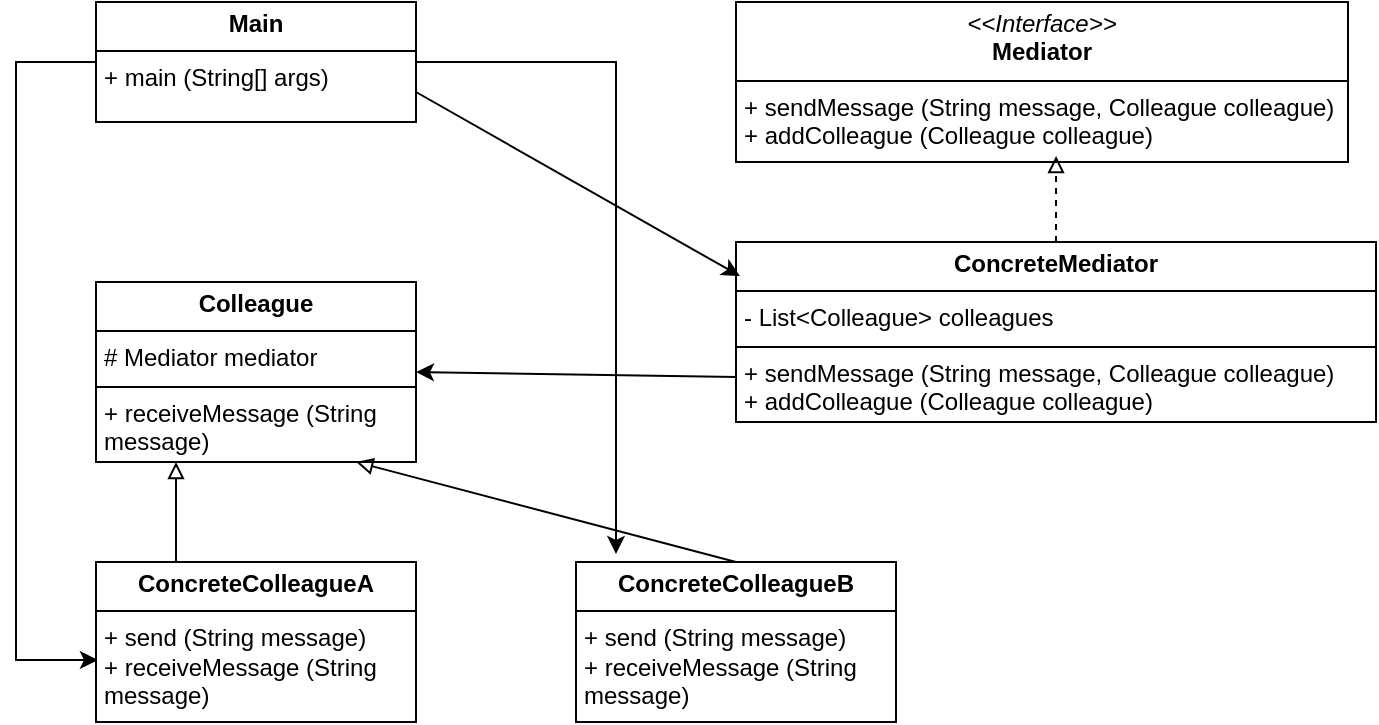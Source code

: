 <mxfile version="24.7.6">
  <diagram name="Сторінка-1" id="nVNhPY1U9DYZo5bc8fYb">
    <mxGraphModel dx="880" dy="468" grid="1" gridSize="10" guides="1" tooltips="1" connect="1" arrows="1" fold="1" page="1" pageScale="1" pageWidth="827" pageHeight="1169" math="0" shadow="0">
      <root>
        <mxCell id="0" />
        <mxCell id="1" parent="0" />
        <mxCell id="_sbJuIPB83N5UaiC-M2L-17" style="edgeStyle=orthogonalEdgeStyle;rounded=0;orthogonalLoop=1;jettySize=auto;html=1;exitX=0;exitY=0.5;exitDx=0;exitDy=0;endArrow=classic;endFill=1;entryX=0.006;entryY=0.613;entryDx=0;entryDy=0;entryPerimeter=0;" edge="1" parent="1" source="_sbJuIPB83N5UaiC-M2L-1" target="_sbJuIPB83N5UaiC-M2L-9">
          <mxGeometry relative="1" as="geometry">
            <mxPoint x="40" y="370" as="targetPoint" />
            <Array as="points">
              <mxPoint x="40" y="70" />
              <mxPoint x="40" y="369" />
            </Array>
          </mxGeometry>
        </mxCell>
        <mxCell id="_sbJuIPB83N5UaiC-M2L-1" value="&lt;p style=&quot;margin:0px;margin-top:4px;text-align:center;&quot;&gt;&lt;b&gt;Main&lt;/b&gt;&lt;/p&gt;&lt;hr size=&quot;1&quot; style=&quot;border-style:solid;&quot;&gt;&lt;p style=&quot;margin:0px;margin-left:4px;&quot;&gt;+ main (String[] args)&lt;/p&gt;" style="verticalAlign=top;align=left;overflow=fill;html=1;whiteSpace=wrap;" vertex="1" parent="1">
          <mxGeometry x="80" y="40" width="160" height="60" as="geometry" />
        </mxCell>
        <mxCell id="_sbJuIPB83N5UaiC-M2L-2" value="&lt;p style=&quot;margin:0px;margin-top:4px;text-align:center;&quot;&gt;&lt;i&gt;&amp;lt;&amp;lt;Interface&amp;gt;&amp;gt;&lt;/i&gt;&lt;br&gt;&lt;b&gt;Mediator&lt;/b&gt;&lt;/p&gt;&lt;hr size=&quot;1&quot; style=&quot;border-style:solid;&quot;&gt;&lt;p style=&quot;margin:0px;margin-left:4px;&quot;&gt;+ sendMessage (String message, Colleague colleague)&lt;/p&gt;&lt;p style=&quot;margin:0px;margin-left:4px;&quot;&gt;+ addColleague (&lt;span style=&quot;background-color: initial;&quot;&gt;Colleague colleague)&lt;/span&gt;&lt;/p&gt;" style="verticalAlign=top;align=left;overflow=fill;html=1;whiteSpace=wrap;" vertex="1" parent="1">
          <mxGeometry x="400" y="40" width="306" height="80" as="geometry" />
        </mxCell>
        <mxCell id="_sbJuIPB83N5UaiC-M2L-8" style="edgeStyle=none;rounded=0;orthogonalLoop=1;jettySize=auto;html=1;exitX=0;exitY=0.75;exitDx=0;exitDy=0;entryX=1;entryY=0.5;entryDx=0;entryDy=0;" edge="1" parent="1" source="_sbJuIPB83N5UaiC-M2L-3" target="_sbJuIPB83N5UaiC-M2L-6">
          <mxGeometry relative="1" as="geometry" />
        </mxCell>
        <mxCell id="_sbJuIPB83N5UaiC-M2L-3" value="&lt;p style=&quot;margin:0px;margin-top:4px;text-align:center;&quot;&gt;&lt;b&gt;ConcreteMediator&lt;/b&gt;&lt;/p&gt;&lt;hr size=&quot;1&quot; style=&quot;border-style:solid;&quot;&gt;&lt;p style=&quot;margin:0px;margin-left:4px;&quot;&gt;- List&amp;lt;Colleague&amp;gt; colleagues&lt;/p&gt;&lt;hr size=&quot;1&quot; style=&quot;border-style:solid;&quot;&gt;&lt;p style=&quot;margin: 0px 0px 0px 4px;&quot;&gt;+ sendMessage (String message, Colleague colleague)&lt;/p&gt;&lt;p style=&quot;margin: 0px 0px 0px 4px;&quot;&gt;+ addColleague (&lt;span style=&quot;background-color: initial;&quot;&gt;Colleague colleague)&lt;/span&gt;&lt;/p&gt;" style="verticalAlign=top;align=left;overflow=fill;html=1;whiteSpace=wrap;" vertex="1" parent="1">
          <mxGeometry x="400" y="160" width="320" height="90" as="geometry" />
        </mxCell>
        <mxCell id="_sbJuIPB83N5UaiC-M2L-5" style="edgeStyle=none;rounded=0;orthogonalLoop=1;jettySize=auto;html=1;exitX=0.5;exitY=0;exitDx=0;exitDy=0;entryX=0.523;entryY=0.963;entryDx=0;entryDy=0;entryPerimeter=0;dashed=1;endArrow=block;endFill=0;" edge="1" parent="1" source="_sbJuIPB83N5UaiC-M2L-3" target="_sbJuIPB83N5UaiC-M2L-2">
          <mxGeometry relative="1" as="geometry" />
        </mxCell>
        <mxCell id="_sbJuIPB83N5UaiC-M2L-6" value="&lt;p style=&quot;margin:0px;margin-top:4px;text-align:center;&quot;&gt;&lt;b&gt;Colleague&lt;/b&gt;&lt;/p&gt;&lt;hr size=&quot;1&quot; style=&quot;border-style:solid;&quot;&gt;&lt;p style=&quot;margin:0px;margin-left:4px;&quot;&gt;# Mediator mediator&lt;/p&gt;&lt;hr size=&quot;1&quot; style=&quot;border-style:solid;&quot;&gt;&lt;p style=&quot;margin:0px;margin-left:4px;&quot;&gt;+ receiveMessage (String message)&lt;/p&gt;" style="verticalAlign=top;align=left;overflow=fill;html=1;whiteSpace=wrap;" vertex="1" parent="1">
          <mxGeometry x="80" y="180" width="160" height="90" as="geometry" />
        </mxCell>
        <mxCell id="_sbJuIPB83N5UaiC-M2L-7" style="edgeStyle=none;rounded=0;orthogonalLoop=1;jettySize=auto;html=1;exitX=1;exitY=0.75;exitDx=0;exitDy=0;entryX=0.006;entryY=0.189;entryDx=0;entryDy=0;entryPerimeter=0;" edge="1" parent="1" source="_sbJuIPB83N5UaiC-M2L-1" target="_sbJuIPB83N5UaiC-M2L-3">
          <mxGeometry relative="1" as="geometry" />
        </mxCell>
        <mxCell id="_sbJuIPB83N5UaiC-M2L-11" style="edgeStyle=none;rounded=0;orthogonalLoop=1;jettySize=auto;html=1;exitX=0.25;exitY=0;exitDx=0;exitDy=0;entryX=0.25;entryY=1;entryDx=0;entryDy=0;endArrow=block;endFill=0;" edge="1" parent="1" source="_sbJuIPB83N5UaiC-M2L-9" target="_sbJuIPB83N5UaiC-M2L-6">
          <mxGeometry relative="1" as="geometry" />
        </mxCell>
        <mxCell id="_sbJuIPB83N5UaiC-M2L-9" value="&lt;p style=&quot;margin:0px;margin-top:4px;text-align:center;&quot;&gt;&lt;b&gt;ConcreteColleagueA&lt;/b&gt;&lt;/p&gt;&lt;hr size=&quot;1&quot; style=&quot;border-style:solid;&quot;&gt;&lt;p style=&quot;margin:0px;margin-left:4px;&quot;&gt;+ send (String message)&lt;/p&gt;&lt;p style=&quot;margin:0px;margin-left:4px;&quot;&gt;+ receiveMessage (String message)&lt;/p&gt;" style="verticalAlign=top;align=left;overflow=fill;html=1;whiteSpace=wrap;" vertex="1" parent="1">
          <mxGeometry x="80" y="320" width="160" height="80" as="geometry" />
        </mxCell>
        <mxCell id="_sbJuIPB83N5UaiC-M2L-10" value="&lt;p style=&quot;margin:0px;margin-top:4px;text-align:center;&quot;&gt;&lt;b&gt;ConcreteColleagueB&lt;/b&gt;&lt;/p&gt;&lt;hr size=&quot;1&quot; style=&quot;border-style:solid;&quot;&gt;&lt;p style=&quot;margin:0px;margin-left:4px;&quot;&gt;+ send (String message)&lt;/p&gt;&lt;p style=&quot;margin:0px;margin-left:4px;&quot;&gt;+ receiveMessage (String message)&lt;/p&gt;" style="verticalAlign=top;align=left;overflow=fill;html=1;whiteSpace=wrap;" vertex="1" parent="1">
          <mxGeometry x="320" y="320" width="160" height="80" as="geometry" />
        </mxCell>
        <mxCell id="_sbJuIPB83N5UaiC-M2L-12" style="edgeStyle=none;rounded=0;orthogonalLoop=1;jettySize=auto;html=1;exitX=0.5;exitY=0;exitDx=0;exitDy=0;entryX=0.813;entryY=1;entryDx=0;entryDy=0;entryPerimeter=0;endArrow=block;endFill=0;" edge="1" parent="1" source="_sbJuIPB83N5UaiC-M2L-10" target="_sbJuIPB83N5UaiC-M2L-6">
          <mxGeometry relative="1" as="geometry" />
        </mxCell>
        <mxCell id="_sbJuIPB83N5UaiC-M2L-19" style="edgeStyle=orthogonalEdgeStyle;rounded=0;orthogonalLoop=1;jettySize=auto;html=1;exitX=1;exitY=0.5;exitDx=0;exitDy=0;entryX=0.125;entryY=-0.05;entryDx=0;entryDy=0;entryPerimeter=0;" edge="1" parent="1" source="_sbJuIPB83N5UaiC-M2L-1" target="_sbJuIPB83N5UaiC-M2L-10">
          <mxGeometry relative="1" as="geometry" />
        </mxCell>
      </root>
    </mxGraphModel>
  </diagram>
</mxfile>
